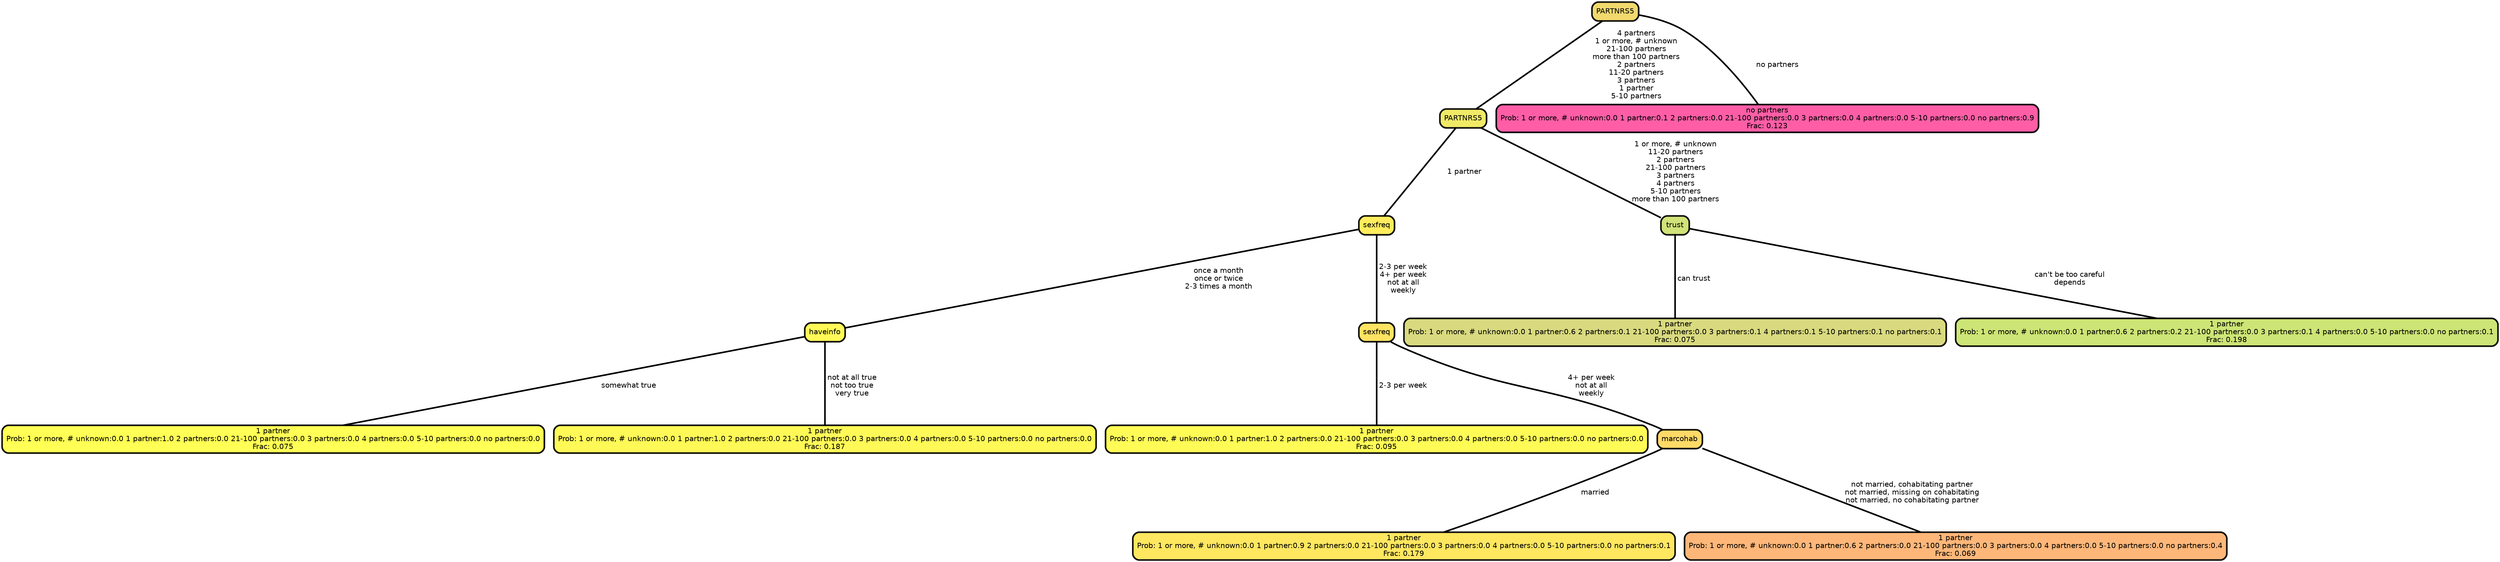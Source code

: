 graph Tree {
node [shape=box, style="filled, rounded",color="black",penwidth="3",fontcolor="black",                 fontname=helvetica] ;
graph [ranksep="0 equally", splines=straight,                 bgcolor=transparent, dpi=200] ;
edge [fontname=helvetica, color=black] ;
0 [label="1 partner
Prob: 1 or more, # unknown:0.0 1 partner:1.0 2 partners:0.0 21-100 partners:0.0 3 partners:0.0 4 partners:0.0 5-10 partners:0.0 no partners:0.0
Frac: 0.075", fillcolor="#ffff55"] ;
1 [label="haveinfo", fillcolor="#fffa57"] ;
2 [label="1 partner
Prob: 1 or more, # unknown:0.0 1 partner:1.0 2 partners:0.0 21-100 partners:0.0 3 partners:0.0 4 partners:0.0 5-10 partners:0.0 no partners:0.0
Frac: 0.187", fillcolor="#fff957"] ;
3 [label="sexfreq", fillcolor="#ffed5d"] ;
4 [label="1 partner
Prob: 1 or more, # unknown:0.0 1 partner:1.0 2 partners:0.0 21-100 partners:0.0 3 partners:0.0 4 partners:0.0 5-10 partners:0.0 no partners:0.0
Frac: 0.095", fillcolor="#fffb56"] ;
5 [label="sexfreq", fillcolor="#ffe362"] ;
6 [label="1 partner
Prob: 1 or more, # unknown:0.0 1 partner:0.9 2 partners:0.0 21-100 partners:0.0 3 partners:0.0 4 partners:0.0 5-10 partners:0.0 no partners:0.1
Frac: 0.179", fillcolor="#ffe760"] ;
7 [label="marcohab", fillcolor="#ffda67"] ;
8 [label="1 partner
Prob: 1 or more, # unknown:0.0 1 partner:0.6 2 partners:0.0 21-100 partners:0.0 3 partners:0.0 4 partners:0.0 5-10 partners:0.0 no partners:0.4
Frac: 0.069", fillcolor="#ffb779"] ;
9 [label="PARTNRS5", fillcolor="#f0ea66"] ;
10 [label="1 partner
Prob: 1 or more, # unknown:0.0 1 partner:0.6 2 partners:0.1 21-100 partners:0.0 3 partners:0.1 4 partners:0.1 5-10 partners:0.1 no partners:0.1
Frac: 0.075", fillcolor="#d9da7f"] ;
11 [label="trust", fillcolor="#d0e278"] ;
12 [label="1 partner
Prob: 1 or more, # unknown:0.0 1 partner:0.6 2 partners:0.2 21-100 partners:0.0 3 partners:0.1 4 partners:0.0 5-10 partners:0.0 no partners:0.1
Frac: 0.198", fillcolor="#cde576"] ;
13 [label="PARTNRS5", fillcolor="#f2d96e"] ;
14 [label="no partners
Prob: 1 or more, # unknown:0.0 1 partner:0.1 2 partners:0.0 21-100 partners:0.0 3 partners:0.0 4 partners:0.0 5-10 partners:0.0 no partners:0.9
Frac: 0.123", fillcolor="#ff5ea6"] ;
1 -- 0 [label=" somewhat true",penwidth=3] ;
1 -- 2 [label=" not at all true\n not too true\n very true",penwidth=3] ;
3 -- 1 [label=" once a month\n once or twice\n 2-3 times a month",penwidth=3] ;
3 -- 5 [label=" 2-3 per week\n 4+ per week\n not at all\n weekly",penwidth=3] ;
5 -- 4 [label=" 2-3 per week",penwidth=3] ;
5 -- 7 [label=" 4+ per week\n not at all\n weekly",penwidth=3] ;
7 -- 6 [label=" married",penwidth=3] ;
7 -- 8 [label=" not married, cohabitating partner\n not married, missing on cohabitating\n not married, no cohabitating partner",penwidth=3] ;
9 -- 3 [label=" 1 partner",penwidth=3] ;
9 -- 11 [label=" 1 or more, # unknown\n 11-20 partners\n 2 partners\n 21-100 partners\n 3 partners\n 4 partners\n 5-10 partners\n more than 100 partners",penwidth=3] ;
11 -- 10 [label=" can trust",penwidth=3] ;
11 -- 12 [label=" can't be too careful\n depends",penwidth=3] ;
13 -- 9 [label=" 4 partners\n 1 or more, # unknown\n 21-100 partners\n more than 100 partners\n 2 partners\n 11-20 partners\n 3 partners\n 1 partner\n 5-10 partners",penwidth=3] ;
13 -- 14 [label=" no partners",penwidth=3] ;
{rank = same;}}